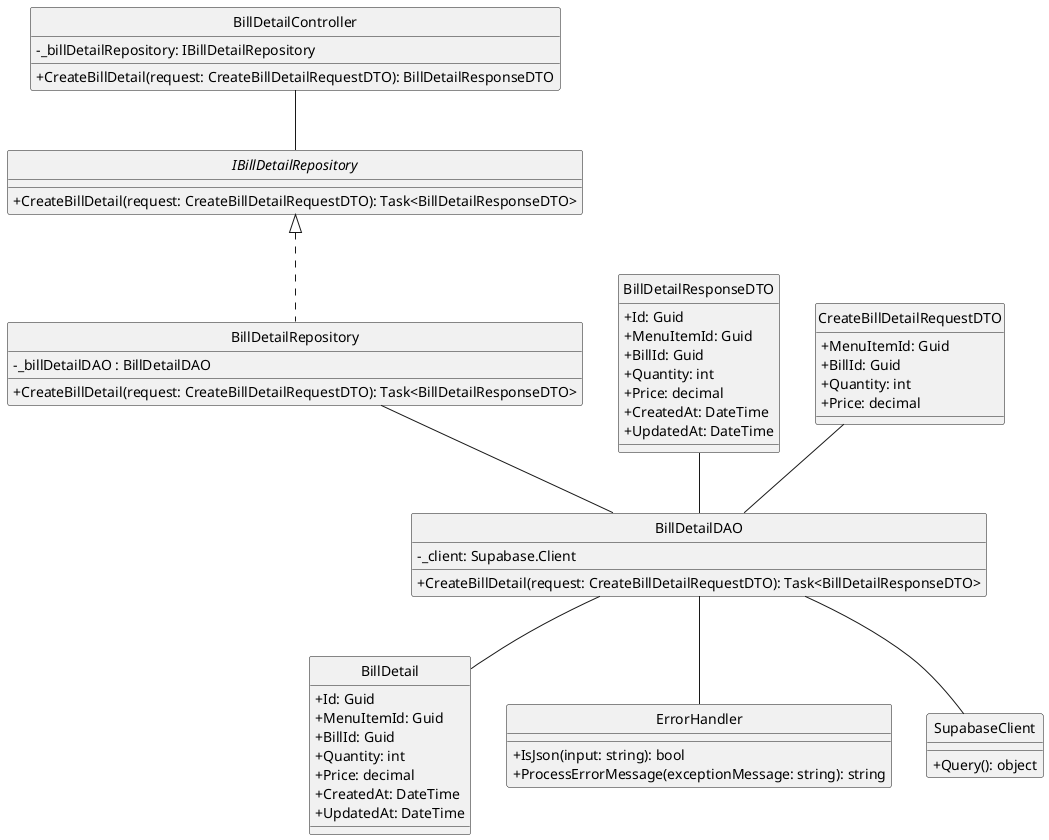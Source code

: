 @startuml
hide circle
skinparam classAttributeIconSize 0

class BillDetailController {
    - _billDetailRepository: IBillDetailRepository 
    + CreateBillDetail(request: CreateBillDetailRequestDTO): BillDetailResponseDTO
}

interface IBillDetailRepository {
    +CreateBillDetail(request: CreateBillDetailRequestDTO): Task<BillDetailResponseDTO>
}

class BillDetailRepository {
    - _billDetailDAO : BillDetailDAO
    +CreateBillDetail(request: CreateBillDetailRequestDTO): Task<BillDetailResponseDTO>
}

class BillDetailDAO {
    - _client: Supabase.Client
    +CreateBillDetail(request: CreateBillDetailRequestDTO): Task<BillDetailResponseDTO>
}

class BillDetail {
    +Id: Guid
    +MenuItemId: Guid
    +BillId: Guid
    +Quantity: int
    +Price: decimal
    +CreatedAt: DateTime
    +UpdatedAt: DateTime
}

class BillDetailResponseDTO {
    +Id: Guid
    +MenuItemId: Guid
    +BillId: Guid
    +Quantity: int
    +Price: decimal
    +CreatedAt: DateTime
    +UpdatedAt: DateTime
}

class CreateBillDetailRequestDTO {
    +MenuItemId: Guid
    +BillId: Guid
    +Quantity: int
    +Price: decimal
}

class ErrorHandler {
    +IsJson(input: string): bool
    +ProcessErrorMessage(exceptionMessage: string): string
}

class SupabaseClient {
    +Query(): object
}

BillDetailController -- IBillDetailRepository
IBillDetailRepository <|.. BillDetailRepository
BillDetailRepository -- BillDetailDAO
BillDetailDAO -- BillDetail
BillDetailResponseDTO -- BillDetailDAO
BillDetailDAO -- ErrorHandler
BillDetailDAO -- SupabaseClient
CreateBillDetailRequestDTO -- BillDetailDAO

@enduml
